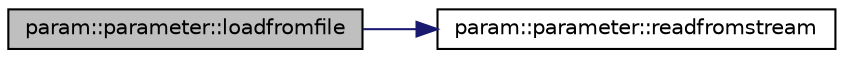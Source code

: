 digraph "param::parameter::loadfromfile"
{
 // LATEX_PDF_SIZE
  edge [fontname="Helvetica",fontsize="10",labelfontname="Helvetica",labelfontsize="10"];
  node [fontname="Helvetica",fontsize="10",shape=record];
  rankdir="LR";
  Node1 [label="param::parameter::loadfromfile",height=0.2,width=0.4,color="black", fillcolor="grey75", style="filled", fontcolor="black",tooltip=" "];
  Node1 -> Node2 [color="midnightblue",fontsize="10",style="solid",fontname="Helvetica"];
  Node2 [label="param::parameter::readfromstream",height=0.2,width=0.4,color="black", fillcolor="white", style="filled",URL="$classparam_1_1parameter.html#a359d6f1e25ab2274f3eb986d4c39cb51",tooltip=" "];
}
